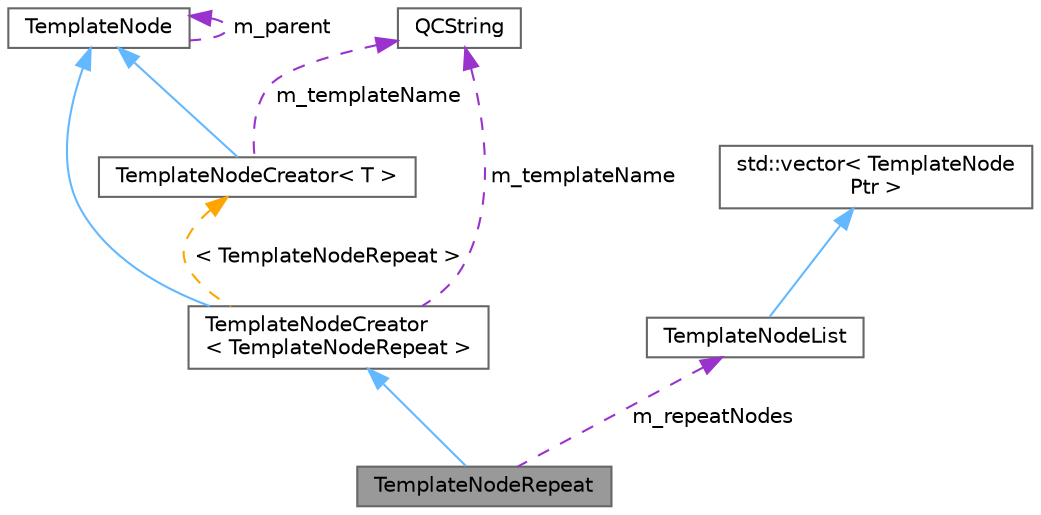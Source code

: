 digraph "TemplateNodeRepeat"
{
 // INTERACTIVE_SVG=YES
 // LATEX_PDF_SIZE
  bgcolor="transparent";
  edge [fontname=Helvetica,fontsize=10,labelfontname=Helvetica,labelfontsize=10];
  node [fontname=Helvetica,fontsize=10,shape=box,height=0.2,width=0.4];
  Node1 [label="TemplateNodeRepeat",height=0.2,width=0.4,color="gray40", fillcolor="grey60", style="filled", fontcolor="black",tooltip="Class representing a 'for' tag in a template."];
  Node2 -> Node1 [dir="back",color="steelblue1",style="solid"];
  Node2 [label="TemplateNodeCreator\l\< TemplateNodeRepeat \>",height=0.2,width=0.4,color="gray40", fillcolor="white", style="filled",URL="$d8/d78/class_template_node_creator.html",tooltip=" "];
  Node3 -> Node2 [dir="back",color="steelblue1",style="solid"];
  Node3 [label="TemplateNode",height=0.2,width=0.4,color="gray40", fillcolor="white", style="filled",URL="$d6/d53/class_template_node.html",tooltip="Base class of all nodes in a template's AST."];
  Node3 -> Node3 [dir="back",color="darkorchid3",style="dashed",label=" m_parent" ];
  Node4 -> Node2 [dir="back",color="darkorchid3",style="dashed",label=" m_templateName" ];
  Node4 [label="QCString",height=0.2,width=0.4,color="gray40", fillcolor="white", style="filled",URL="$d9/d45/class_q_c_string.html",tooltip="This is an alternative implementation of QCString."];
  Node5 -> Node2 [dir="back",color="orange",style="dashed",label=" \< TemplateNodeRepeat \>" ];
  Node5 [label="TemplateNodeCreator\< T \>",height=0.2,width=0.4,color="gray40", fillcolor="white", style="filled",URL="$d8/d78/class_template_node_creator.html",tooltip="Helper class for creating template AST tag nodes and returning the template for a given node."];
  Node3 -> Node5 [dir="back",color="steelblue1",style="solid"];
  Node4 -> Node5 [dir="back",color="darkorchid3",style="dashed",label=" m_templateName" ];
  Node6 -> Node1 [dir="back",color="darkorchid3",style="dashed",label=" m_repeatNodes" ];
  Node6 [label="TemplateNodeList",height=0.2,width=0.4,color="gray40", fillcolor="white", style="filled",URL="$df/daf/class_template_node_list.html",tooltip="Class representing a list of AST nodes in a template."];
  Node7 -> Node6 [dir="back",color="steelblue1",style="solid"];
  Node7 [label="std::vector\< TemplateNode\lPtr \>",height=0.2,width=0.4,color="gray40", fillcolor="white", style="filled",tooltip=" "];
}
